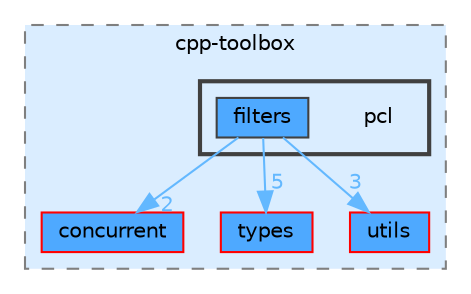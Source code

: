digraph "src/include/cpp-toolbox/pcl"
{
 // LATEX_PDF_SIZE
  bgcolor="transparent";
  edge [fontname=Helvetica,fontsize=10,labelfontname=Helvetica,labelfontsize=10];
  node [fontname=Helvetica,fontsize=10,shape=box,height=0.2,width=0.4];
  compound=true
  subgraph clusterdir_09c6140c2956544491238e129f11fd9f {
    graph [ bgcolor="#daedff", pencolor="grey50", label="cpp-toolbox", fontname=Helvetica,fontsize=10 style="filled,dashed", URL="dir_09c6140c2956544491238e129f11fd9f.html",tooltip=""]
  dir_53097c1fb4416aacf03fa23589a54650 [label="concurrent", fillcolor="#4ea9ff", color="red", style="filled", URL="dir_53097c1fb4416aacf03fa23589a54650.html",tooltip=""];
  dir_d073c017754f5bdb7e8e1de8ad13b99a [label="types", fillcolor="#4ea9ff", color="red", style="filled", URL="dir_d073c017754f5bdb7e8e1de8ad13b99a.html",tooltip=""];
  dir_f67a023f401e335084376ee616e38b67 [label="utils", fillcolor="#4ea9ff", color="red", style="filled", URL="dir_f67a023f401e335084376ee616e38b67.html",tooltip=""];
  subgraph clusterdir_f66d48d75a3d5d9d9a342840712bf869 {
    graph [ bgcolor="#daedff", pencolor="grey25", label="", fontname=Helvetica,fontsize=10 style="filled,bold", URL="dir_f66d48d75a3d5d9d9a342840712bf869.html",tooltip=""]
    dir_f66d48d75a3d5d9d9a342840712bf869 [shape=plaintext, label="pcl"];
  dir_db6ed2df9ca48b48cffa25729378b8de [label="filters", fillcolor="#4ea9ff", color="grey25", style="filled", URL="dir_db6ed2df9ca48b48cffa25729378b8de.html",tooltip=""];
  }
  }
  dir_db6ed2df9ca48b48cffa25729378b8de->dir_d073c017754f5bdb7e8e1de8ad13b99a [headlabel="5", labeldistance=1.5 headhref="dir_000010_000027.html" href="dir_000010_000027.html" color="steelblue1" fontcolor="steelblue1"];
  dir_db6ed2df9ca48b48cffa25729378b8de->dir_f67a023f401e335084376ee616e38b67 [headlabel="3", labeldistance=1.5 headhref="dir_000010_000028.html" href="dir_000010_000028.html" color="steelblue1" fontcolor="steelblue1"];
  dir_db6ed2df9ca48b48cffa25729378b8de->dir_53097c1fb4416aacf03fa23589a54650 [headlabel="2", labeldistance=1.5 headhref="dir_000010_000001.html" href="dir_000010_000001.html" color="steelblue1" fontcolor="steelblue1"];
}
